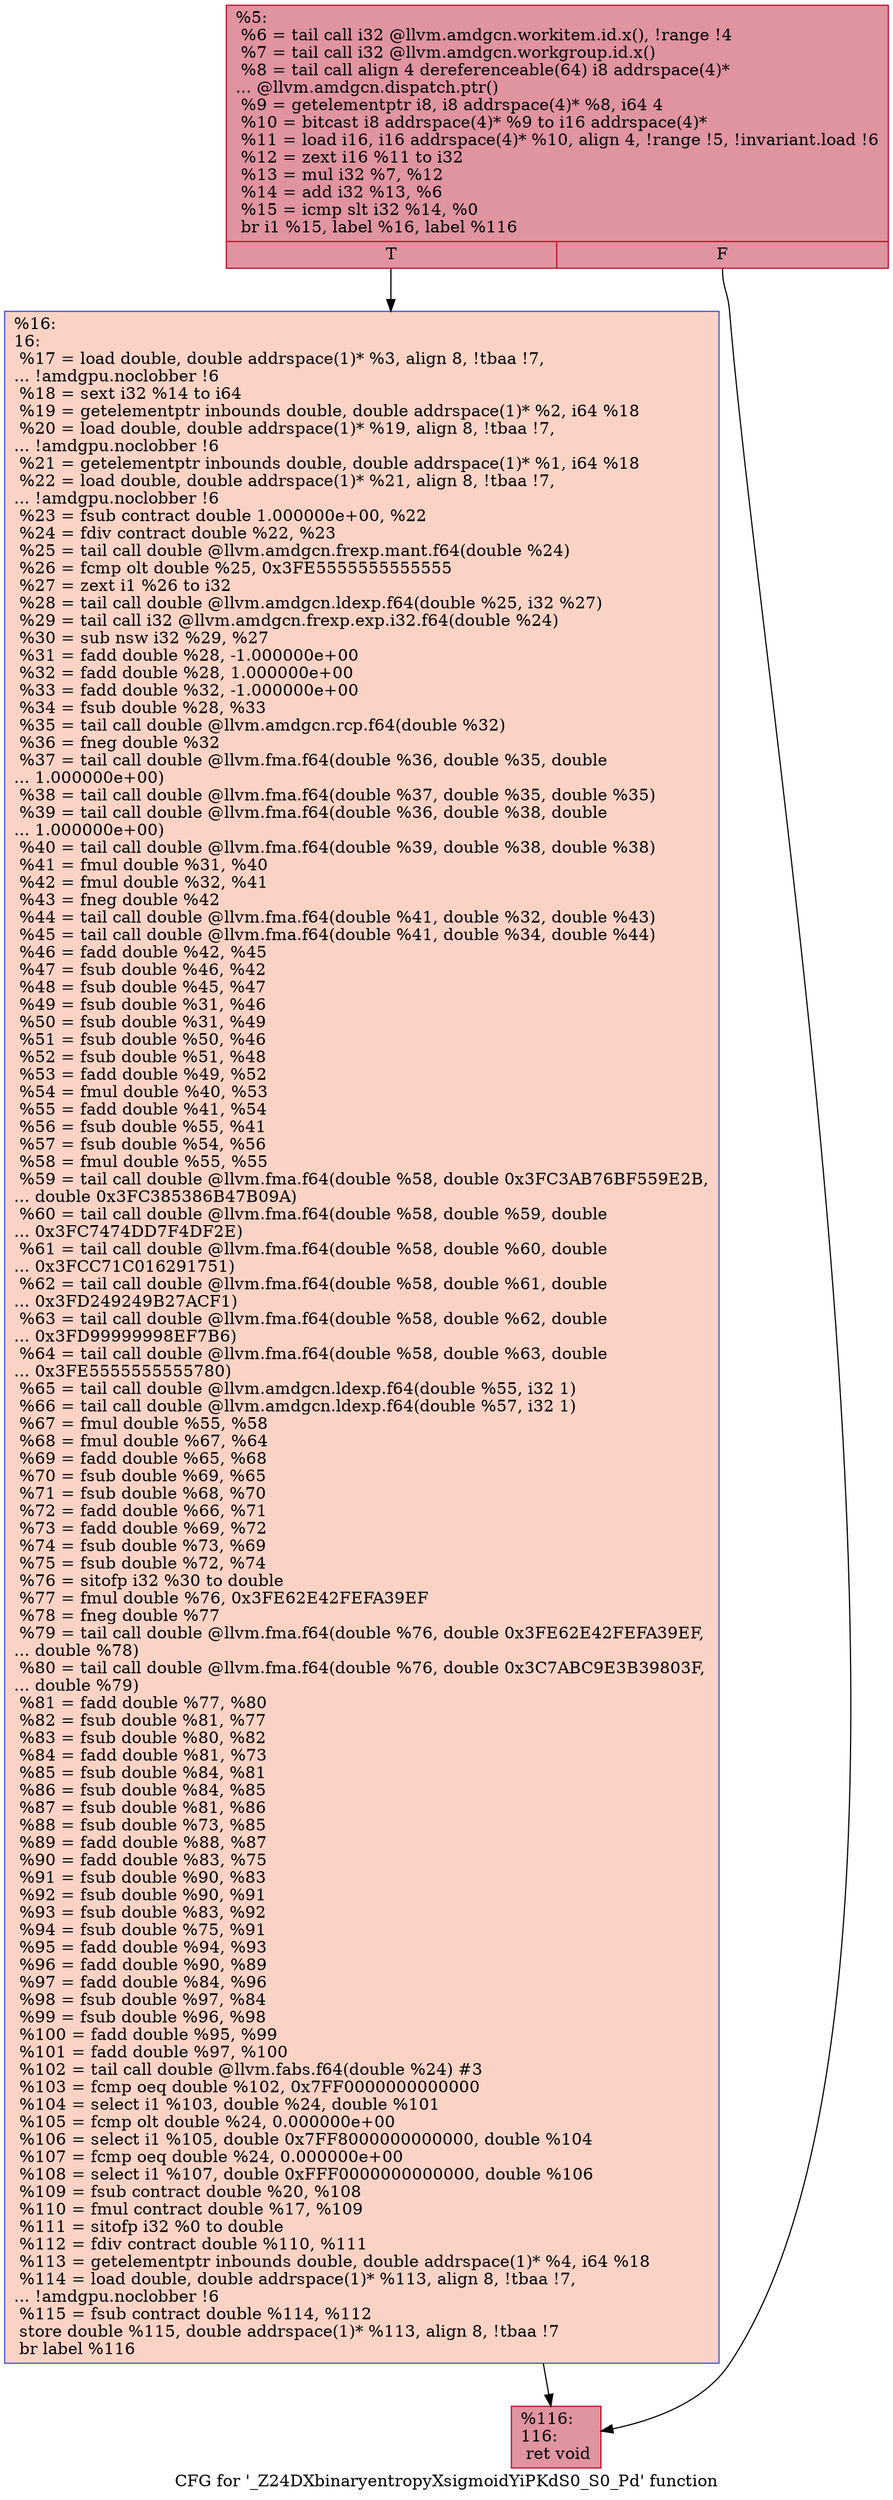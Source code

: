 digraph "CFG for '_Z24DXbinaryentropyXsigmoidYiPKdS0_S0_Pd' function" {
	label="CFG for '_Z24DXbinaryentropyXsigmoidYiPKdS0_S0_Pd' function";

	Node0x526b590 [shape=record,color="#b70d28ff", style=filled, fillcolor="#b70d2870",label="{%5:\l  %6 = tail call i32 @llvm.amdgcn.workitem.id.x(), !range !4\l  %7 = tail call i32 @llvm.amdgcn.workgroup.id.x()\l  %8 = tail call align 4 dereferenceable(64) i8 addrspace(4)*\l... @llvm.amdgcn.dispatch.ptr()\l  %9 = getelementptr i8, i8 addrspace(4)* %8, i64 4\l  %10 = bitcast i8 addrspace(4)* %9 to i16 addrspace(4)*\l  %11 = load i16, i16 addrspace(4)* %10, align 4, !range !5, !invariant.load !6\l  %12 = zext i16 %11 to i32\l  %13 = mul i32 %7, %12\l  %14 = add i32 %13, %6\l  %15 = icmp slt i32 %14, %0\l  br i1 %15, label %16, label %116\l|{<s0>T|<s1>F}}"];
	Node0x526b590:s0 -> Node0x526d4a0;
	Node0x526b590:s1 -> Node0x526d530;
	Node0x526d4a0 [shape=record,color="#3d50c3ff", style=filled, fillcolor="#f59c7d70",label="{%16:\l16:                                               \l  %17 = load double, double addrspace(1)* %3, align 8, !tbaa !7,\l... !amdgpu.noclobber !6\l  %18 = sext i32 %14 to i64\l  %19 = getelementptr inbounds double, double addrspace(1)* %2, i64 %18\l  %20 = load double, double addrspace(1)* %19, align 8, !tbaa !7,\l... !amdgpu.noclobber !6\l  %21 = getelementptr inbounds double, double addrspace(1)* %1, i64 %18\l  %22 = load double, double addrspace(1)* %21, align 8, !tbaa !7,\l... !amdgpu.noclobber !6\l  %23 = fsub contract double 1.000000e+00, %22\l  %24 = fdiv contract double %22, %23\l  %25 = tail call double @llvm.amdgcn.frexp.mant.f64(double %24)\l  %26 = fcmp olt double %25, 0x3FE5555555555555\l  %27 = zext i1 %26 to i32\l  %28 = tail call double @llvm.amdgcn.ldexp.f64(double %25, i32 %27)\l  %29 = tail call i32 @llvm.amdgcn.frexp.exp.i32.f64(double %24)\l  %30 = sub nsw i32 %29, %27\l  %31 = fadd double %28, -1.000000e+00\l  %32 = fadd double %28, 1.000000e+00\l  %33 = fadd double %32, -1.000000e+00\l  %34 = fsub double %28, %33\l  %35 = tail call double @llvm.amdgcn.rcp.f64(double %32)\l  %36 = fneg double %32\l  %37 = tail call double @llvm.fma.f64(double %36, double %35, double\l... 1.000000e+00)\l  %38 = tail call double @llvm.fma.f64(double %37, double %35, double %35)\l  %39 = tail call double @llvm.fma.f64(double %36, double %38, double\l... 1.000000e+00)\l  %40 = tail call double @llvm.fma.f64(double %39, double %38, double %38)\l  %41 = fmul double %31, %40\l  %42 = fmul double %32, %41\l  %43 = fneg double %42\l  %44 = tail call double @llvm.fma.f64(double %41, double %32, double %43)\l  %45 = tail call double @llvm.fma.f64(double %41, double %34, double %44)\l  %46 = fadd double %42, %45\l  %47 = fsub double %46, %42\l  %48 = fsub double %45, %47\l  %49 = fsub double %31, %46\l  %50 = fsub double %31, %49\l  %51 = fsub double %50, %46\l  %52 = fsub double %51, %48\l  %53 = fadd double %49, %52\l  %54 = fmul double %40, %53\l  %55 = fadd double %41, %54\l  %56 = fsub double %55, %41\l  %57 = fsub double %54, %56\l  %58 = fmul double %55, %55\l  %59 = tail call double @llvm.fma.f64(double %58, double 0x3FC3AB76BF559E2B,\l... double 0x3FC385386B47B09A)\l  %60 = tail call double @llvm.fma.f64(double %58, double %59, double\l... 0x3FC7474DD7F4DF2E)\l  %61 = tail call double @llvm.fma.f64(double %58, double %60, double\l... 0x3FCC71C016291751)\l  %62 = tail call double @llvm.fma.f64(double %58, double %61, double\l... 0x3FD249249B27ACF1)\l  %63 = tail call double @llvm.fma.f64(double %58, double %62, double\l... 0x3FD99999998EF7B6)\l  %64 = tail call double @llvm.fma.f64(double %58, double %63, double\l... 0x3FE5555555555780)\l  %65 = tail call double @llvm.amdgcn.ldexp.f64(double %55, i32 1)\l  %66 = tail call double @llvm.amdgcn.ldexp.f64(double %57, i32 1)\l  %67 = fmul double %55, %58\l  %68 = fmul double %67, %64\l  %69 = fadd double %65, %68\l  %70 = fsub double %69, %65\l  %71 = fsub double %68, %70\l  %72 = fadd double %66, %71\l  %73 = fadd double %69, %72\l  %74 = fsub double %73, %69\l  %75 = fsub double %72, %74\l  %76 = sitofp i32 %30 to double\l  %77 = fmul double %76, 0x3FE62E42FEFA39EF\l  %78 = fneg double %77\l  %79 = tail call double @llvm.fma.f64(double %76, double 0x3FE62E42FEFA39EF,\l... double %78)\l  %80 = tail call double @llvm.fma.f64(double %76, double 0x3C7ABC9E3B39803F,\l... double %79)\l  %81 = fadd double %77, %80\l  %82 = fsub double %81, %77\l  %83 = fsub double %80, %82\l  %84 = fadd double %81, %73\l  %85 = fsub double %84, %81\l  %86 = fsub double %84, %85\l  %87 = fsub double %81, %86\l  %88 = fsub double %73, %85\l  %89 = fadd double %88, %87\l  %90 = fadd double %83, %75\l  %91 = fsub double %90, %83\l  %92 = fsub double %90, %91\l  %93 = fsub double %83, %92\l  %94 = fsub double %75, %91\l  %95 = fadd double %94, %93\l  %96 = fadd double %90, %89\l  %97 = fadd double %84, %96\l  %98 = fsub double %97, %84\l  %99 = fsub double %96, %98\l  %100 = fadd double %95, %99\l  %101 = fadd double %97, %100\l  %102 = tail call double @llvm.fabs.f64(double %24) #3\l  %103 = fcmp oeq double %102, 0x7FF0000000000000\l  %104 = select i1 %103, double %24, double %101\l  %105 = fcmp olt double %24, 0.000000e+00\l  %106 = select i1 %105, double 0x7FF8000000000000, double %104\l  %107 = fcmp oeq double %24, 0.000000e+00\l  %108 = select i1 %107, double 0xFFF0000000000000, double %106\l  %109 = fsub contract double %20, %108\l  %110 = fmul contract double %17, %109\l  %111 = sitofp i32 %0 to double\l  %112 = fdiv contract double %110, %111\l  %113 = getelementptr inbounds double, double addrspace(1)* %4, i64 %18\l  %114 = load double, double addrspace(1)* %113, align 8, !tbaa !7,\l... !amdgpu.noclobber !6\l  %115 = fsub contract double %114, %112\l  store double %115, double addrspace(1)* %113, align 8, !tbaa !7\l  br label %116\l}"];
	Node0x526d4a0 -> Node0x526d530;
	Node0x526d530 [shape=record,color="#b70d28ff", style=filled, fillcolor="#b70d2870",label="{%116:\l116:                                              \l  ret void\l}"];
}
